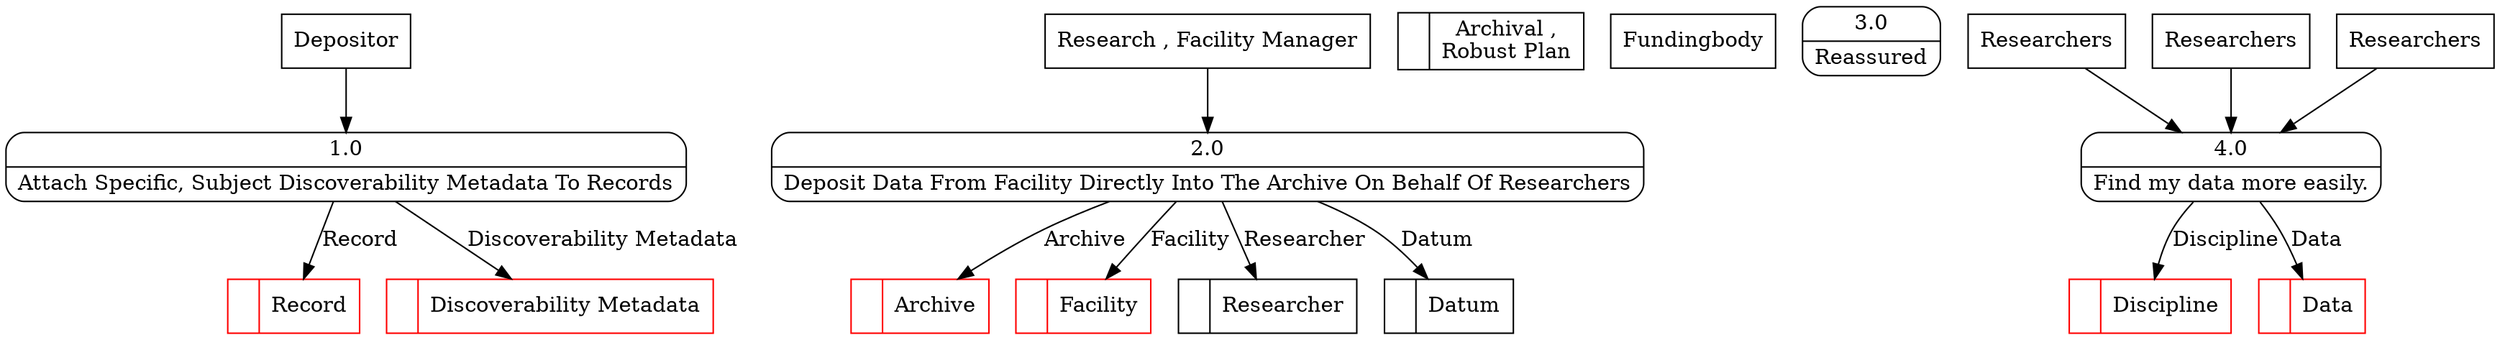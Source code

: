 digraph dfd2{ 
node[shape=record]
200 [label="<f0>  |<f1> Record " color=red];
201 [label="<f0>  |<f1> Archive " color=red];
202 [label="<f0>  |<f1> Facility " color=red];
203 [label="<f0>  |<f1> Researcher " ];
204 [label="<f0>  |<f1> Datum " ];
205 [label="<f0>  |<f1> Archival ,\nRobust Plan " ];
206 [label="<f0>  |<f1> Discoverability Metadata " color=red];
207 [label="Depositor" shape=box];
208 [label="Research , Facility Manager" shape=box];
209 [label="Fundingbody" shape=box];
210 [label="{<f0> 1.0|<f1> Attach Specific, Subject Discoverability Metadata To Records }" shape=Mrecord];
211 [label="{<f0> 2.0|<f1> Deposit Data From Facility Directly Into The Archive On Behalf Of Researchers }" shape=Mrecord];
212 [label="{<f0> 3.0|<f1> Reassured }" shape=Mrecord];
4 [label="{<f0> 4.0|<f1> Find my data more easily. }" shape=Mrecord];
1000 [label="Researchers" shape=box];
1000 -> 4
1002 [label="Researchers" shape=box];
1002 -> 4
1004 [label="Researchers" shape=box];
1004 -> 4
1006 [label="<f0>  |<f1> Discipline " color=red];
4 -> 1006 [label="Discipline"]
1008 [label="<f0>  |<f1> Data " color=red];
4 -> 1008 [label="Data"]
207 -> 210
208 -> 211
210 -> 206 [label="Discoverability Metadata"]
210 -> 200 [label="Record"]
211 -> 204 [label="Datum"]
211 -> 202 [label="Facility"]
211 -> 201 [label="Archive"]
211 -> 203 [label="Researcher"]
}